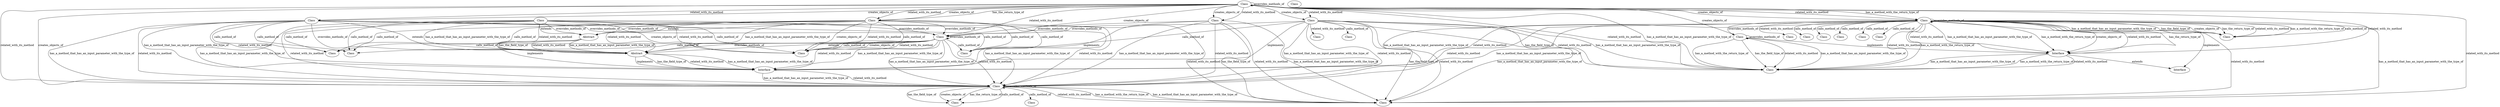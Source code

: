 // Subdue 5.2.2 graph in dot format

digraph SubdueGraph {
  1 [label="Class",color=black,fontcolor=black];
  2 [label="Interface",color=black,fontcolor=black];
  3 [label="Class",color=black,fontcolor=black];
  4 [label="Class",color=black,fontcolor=black];
  5 [label="Class",color=black,fontcolor=black];
  6 [label="Class",color=black,fontcolor=black];
  7 [label="Class",color=black,fontcolor=black];
  8 [label="Class",color=black,fontcolor=black];
  9 [label="Class",color=black,fontcolor=black];
  10 [label="Class",color=black,fontcolor=black];
  11 [label="Class",color=black,fontcolor=black];
  12 [label="Abstract",color=black,fontcolor=black];
  13 [label="Abstract",color=black,fontcolor=black];
  14 [label="Interface",color=black,fontcolor=black];
  15 [label="Interface",color=black,fontcolor=black];
  16 [label="Class",color=black,fontcolor=black];
  17 [label="Class",color=black,fontcolor=black];
  18 [label="Class",color=black,fontcolor=black];
  19 [label="Class",color=black,fontcolor=black];
  20 [label="Class",color=black,fontcolor=black];
  21 [label="Class",color=black,fontcolor=black];
  22 [label="Class",color=black,fontcolor=black];
  23 [label="Class",color=black,fontcolor=black];
  24 [label="Class",color=black,fontcolor=black];
  25 [label="Class",color=black,fontcolor=black];
  26 [label="Class",color=black,fontcolor=black];
  27 [label="Class",color=black,fontcolor=black];
  28 [label="Class",color=black,fontcolor=black];
  29 [label="Class",color=black,fontcolor=black];
  30 [label="Class",color=black,fontcolor=black];
  31 [label="Class",color=black,fontcolor=black];
  32 [label="Class",color=black,fontcolor=black];
  33 [label="Class",color=black,fontcolor=black];
  1 -> 12 [label="extends",color=black,fontcolor=black];
  2 -> 15 [label="extends",color=black,fontcolor=black];
  3 -> 13 [label="extends",color=black,fontcolor=black];
  5 -> 14 [label="implements",color=black,fontcolor=black];
  6 -> 2 [label="implements",color=black,fontcolor=black];
  7 -> 15 [label="implements",color=black,fontcolor=black];
  8 -> 13 [label="extends",color=black,fontcolor=black];
  9 -> 12 [label="extends",color=black,fontcolor=black];
  11 -> 14 [label="implements",color=black,fontcolor=black];
  12 -> 14 [label="implements",color=black,fontcolor=black];
  13 -> 14 [label="implements",color=black,fontcolor=black];
  1 -> 12 [label="overrides_methods_of",color=black,fontcolor=black];
  1 -> 14 [label="related_with_its_method",color=black,fontcolor=black];
  1 -> 14 [label="has_a_method_that_has_an_input_parameter_with_the_type_of",color=black,fontcolor=black];
  1 -> 1 [label="overrides_methods_of",color=black,fontcolor=black];
  1 -> 10 [label="related_with_its_method",color=black,fontcolor=black];
  1 -> 10 [label="has_a_method_that_has_an_input_parameter_with_the_type_of",color=black,fontcolor=black];
  1 -> 16 [label="calls_method_of",color=black,fontcolor=black];
  1 -> 17 [label="calls_method_of",color=black,fontcolor=black];
  1 -> 18 [label="related_with_its_method",color=black,fontcolor=black];
  1 -> 18 [label="creates_objects_of",color=black,fontcolor=black];
  1 -> 19 [label="calls_method_of",color=black,fontcolor=black];
  1 -> 18 [label="calls_method_of",color=black,fontcolor=black];
  2 -> 20 [label="has_a_method_with_the_return_type_of",color=black,fontcolor=black];
  2 -> 20 [label="related_with_its_method",color=black,fontcolor=black];
  2 -> 20 [label="has_a_method_that_has_an_input_parameter_with_the_type_of",color=black,fontcolor=black];
  3 -> 13 [label="overrides_methods_of",color=black,fontcolor=black];
  3 -> 12 [label="related_with_its_method",color=black,fontcolor=black];
  3 -> 12 [label="has_a_method_that_has_an_input_parameter_with_the_type_of",color=black,fontcolor=black];
  3 -> 1 [label="overrides_methods_of",color=black,fontcolor=black];
  3 -> 10 [label="related_with_its_method",color=black,fontcolor=black];
  3 -> 10 [label="has_a_method_that_has_an_input_parameter_with_the_type_of",color=black,fontcolor=black];
  3 -> 16 [label="calls_method_of",color=black,fontcolor=black];
  3 -> 17 [label="calls_method_of",color=black,fontcolor=black];
  3 -> 18 [label="related_with_its_method",color=black,fontcolor=black];
  3 -> 18 [label="creates_objects_of",color=black,fontcolor=black];
  3 -> 19 [label="calls_method_of",color=black,fontcolor=black];
  3 -> 18 [label="calls_method_of",color=black,fontcolor=black];
  4 -> 4 [label="overrides_methods_of",color=black,fontcolor=black];
  4 -> 20 [label="related_with_its_method",color=black,fontcolor=black];
  4 -> 20 [label="has_a_method_that_has_an_input_parameter_with_the_type_of",color=black,fontcolor=black];
  4 -> 7 [label="related_with_its_method",color=black,fontcolor=black];
  4 -> 10 [label="related_with_its_method",color=black,fontcolor=black];
  4 -> 10 [label="creates_objects_of",color=black,fontcolor=black];
  4 -> 2 [label="related_with_its_method",color=black,fontcolor=black];
  4 -> 6 [label="creates_objects_of",color=black,fontcolor=black];
  4 -> 11 [label="related_with_its_method",color=black,fontcolor=black];
  4 -> 11 [label="creates_objects_of",color=black,fontcolor=black];
  4 -> 5 [label="related_with_its_method",color=black,fontcolor=black];
  4 -> 5 [label="creates_objects_of",color=black,fontcolor=black];
  4 -> 9 [label="related_with_its_method",color=black,fontcolor=black];
  4 -> 9 [label="creates_objects_of",color=black,fontcolor=black];
  4 -> 22 [label="related_with_its_method",color=black,fontcolor=black];
  4 -> 1 [label="related_with_its_method",color=black,fontcolor=black];
  4 -> 1 [label="creates_objects_of",color=black,fontcolor=black];
  4 -> 8 [label="related_with_its_method",color=black,fontcolor=black];
  4 -> 8 [label="creates_objects_of",color=black,fontcolor=black];
  4 -> 8 [label="has_the_return_type_of",color=black,fontcolor=black];
  4 -> 7 [label="has_a_method_with_the_return_type_of",color=black,fontcolor=black];
  4 -> 7 [label="creates_objects_of",color=black,fontcolor=black];
  5 -> 22 [label="has_the_field_type_of",color=black,fontcolor=black];
  5 -> 22 [label="related_with_its_method",color=black,fontcolor=black];
  5 -> 22 [label="has_a_method_that_has_an_input_parameter_with_the_type_of",color=black,fontcolor=black];
  5 -> 1 [label="overrides_methods_of",color=black,fontcolor=black];
  5 -> 10 [label="related_with_its_method",color=black,fontcolor=black];
  5 -> 10 [label="has_a_method_that_has_an_input_parameter_with_the_type_of",color=black,fontcolor=black];
  6 -> 20 [label="has_the_field_type_of",color=black,fontcolor=black];
  6 -> 20 [label="related_with_its_method",color=black,fontcolor=black];
  6 -> 20 [label="has_a_method_that_has_an_input_parameter_with_the_type_of",color=black,fontcolor=black];
  6 -> 20 [label="has_a_method_with_the_return_type_of",color=black,fontcolor=black];
  6 -> 6 [label="overrides_methods_of",color=black,fontcolor=black];
  7 -> 23 [label="has_the_field_type_of",color=black,fontcolor=black];
  7 -> 23 [label="creates_objects_of",color=black,fontcolor=black];
  7 -> 23 [label="has_the_return_type_of",color=black,fontcolor=black];
  7 -> 23 [label="related_with_its_method",color=black,fontcolor=black];
  7 -> 23 [label="has_a_method_with_the_return_type_of",color=black,fontcolor=black];
  7 -> 7 [label="overrides_methods_of",color=black,fontcolor=black];
  7 -> 2 [label="related_with_its_method",color=black,fontcolor=black];
  7 -> 2 [label="has_a_method_with_the_return_type_of",color=black,fontcolor=black];
  7 -> 2 [label="creates_objects_of",color=black,fontcolor=black];
  7 -> 2 [label="has_the_return_type_of",color=black,fontcolor=black];
  7 -> 14 [label="related_with_its_method",color=black,fontcolor=black];
  7 -> 14 [label="has_a_method_that_has_an_input_parameter_with_the_type_of",color=black,fontcolor=black];
  7 -> 10 [label="related_with_its_method",color=black,fontcolor=black];
  7 -> 10 [label="has_a_method_that_has_an_input_parameter_with_the_type_of",color=black,fontcolor=black];
  7 -> 22 [label="related_with_its_method",color=black,fontcolor=black];
  7 -> 22 [label="has_a_method_that_has_an_input_parameter_with_the_type_of",color=black,fontcolor=black];
  7 -> 24 [label="related_with_its_method",color=black,fontcolor=black];
  7 -> 25 [label="calls_method_of",color=black,fontcolor=black];
  7 -> 23 [label="calls_method_of",color=black,fontcolor=black];
  7 -> 26 [label="calls_method_of",color=black,fontcolor=black];
  7 -> 27 [label="calls_method_of",color=black,fontcolor=black];
  7 -> 28 [label="calls_method_of",color=black,fontcolor=black];
  7 -> 29 [label="calls_method_of",color=black,fontcolor=black];
  7 -> 23 [label="has_a_method_that_has_an_input_parameter_with_the_type_of",color=black,fontcolor=black];
  7 -> 2 [label="related_with_its_method",color=black,fontcolor=black];
  7 -> 2 [label="has_a_method_that_has_an_input_parameter_with_the_type_of",color=black,fontcolor=black];
  7 -> 20 [label="related_with_its_method",color=black,fontcolor=black];
  7 -> 20 [label="has_a_method_with_the_return_type_of",color=black,fontcolor=black];
  7 -> 6 [label="overrides_methods_of",color=black,fontcolor=black];
  8 -> 13 [label="overrides_methods_of",color=black,fontcolor=black];
  8 -> 12 [label="related_with_its_method",color=black,fontcolor=black];
  8 -> 12 [label="has_a_method_that_has_an_input_parameter_with_the_type_of",color=black,fontcolor=black];
  8 -> 1 [label="overrides_methods_of",color=black,fontcolor=black];
  8 -> 10 [label="related_with_its_method",color=black,fontcolor=black];
  8 -> 10 [label="has_a_method_that_has_an_input_parameter_with_the_type_of",color=black,fontcolor=black];
  8 -> 16 [label="calls_method_of",color=black,fontcolor=black];
  8 -> 17 [label="calls_method_of",color=black,fontcolor=black];
  8 -> 18 [label="related_with_its_method",color=black,fontcolor=black];
  8 -> 18 [label="creates_objects_of",color=black,fontcolor=black];
  8 -> 19 [label="calls_method_of",color=black,fontcolor=black];
  8 -> 18 [label="calls_method_of",color=black,fontcolor=black];
  9 -> 12 [label="overrides_methods_of",color=black,fontcolor=black];
  9 -> 14 [label="related_with_its_method",color=black,fontcolor=black];
  9 -> 14 [label="has_a_method_that_has_an_input_parameter_with_the_type_of",color=black,fontcolor=black];
  9 -> 1 [label="overrides_methods_of",color=black,fontcolor=black];
  9 -> 10 [label="related_with_its_method",color=black,fontcolor=black];
  9 -> 10 [label="has_a_method_that_has_an_input_parameter_with_the_type_of",color=black,fontcolor=black];
  9 -> 16 [label="calls_method_of",color=black,fontcolor=black];
  9 -> 17 [label="calls_method_of",color=black,fontcolor=black];
  9 -> 22 [label="related_with_its_method",color=black,fontcolor=black];
  9 -> 19 [label="calls_method_of",color=black,fontcolor=black];
  10 -> 30 [label="has_the_field_type_of",color=black,fontcolor=black];
  10 -> 30 [label="creates_objects_of",color=black,fontcolor=black];
  10 -> 30 [label="has_the_return_type_of",color=black,fontcolor=black];
  10 -> 22 [label="related_with_its_method",color=black,fontcolor=black];
  10 -> 22 [label="has_a_method_with_the_return_type_of",color=black,fontcolor=black];
  10 -> 10 [label="overrides_methods_of",color=black,fontcolor=black];
  10 -> 22 [label="has_a_method_that_has_an_input_parameter_with_the_type_of",color=black,fontcolor=black];
  10 -> 31 [label="calls_method_of",color=black,fontcolor=black];
  10 -> 30 [label="calls_method_of",color=black,fontcolor=black];
  11 -> 22 [label="has_the_field_type_of",color=black,fontcolor=black];
  11 -> 20 [label="has_the_field_type_of",color=black,fontcolor=black];
  11 -> 22 [label="related_with_its_method",color=black,fontcolor=black];
  11 -> 22 [label="has_a_method_that_has_an_input_parameter_with_the_type_of",color=black,fontcolor=black];
  11 -> 20 [label="related_with_its_method",color=black,fontcolor=black];
  11 -> 20 [label="has_a_method_that_has_an_input_parameter_with_the_type_of",color=black,fontcolor=black];
  11 -> 1 [label="overrides_methods_of",color=black,fontcolor=black];
  11 -> 10 [label="related_with_its_method",color=black,fontcolor=black];
  11 -> 10 [label="has_a_method_that_has_an_input_parameter_with_the_type_of",color=black,fontcolor=black];
  11 -> 19 [label="calls_method_of",color=black,fontcolor=black];
  11 -> 32 [label="related_with_its_method",color=black,fontcolor=black];
  11 -> 33 [label="calls_method_of",color=black,fontcolor=black];
  12 -> 14 [label="has_the_field_type_of",color=black,fontcolor=black];
  12 -> 14 [label="related_with_its_method",color=black,fontcolor=black];
  12 -> 14 [label="has_a_method_that_has_an_input_parameter_with_the_type_of",color=black,fontcolor=black];
  13 -> 12 [label="has_the_field_type_of",color=black,fontcolor=black];
  13 -> 12 [label="related_with_its_method",color=black,fontcolor=black];
  13 -> 12 [label="has_a_method_that_has_an_input_parameter_with_the_type_of",color=black,fontcolor=black];
  14 -> 10 [label="related_with_its_method",color=black,fontcolor=black];
  14 -> 10 [label="has_a_method_that_has_an_input_parameter_with_the_type_of",color=black,fontcolor=black];
}
